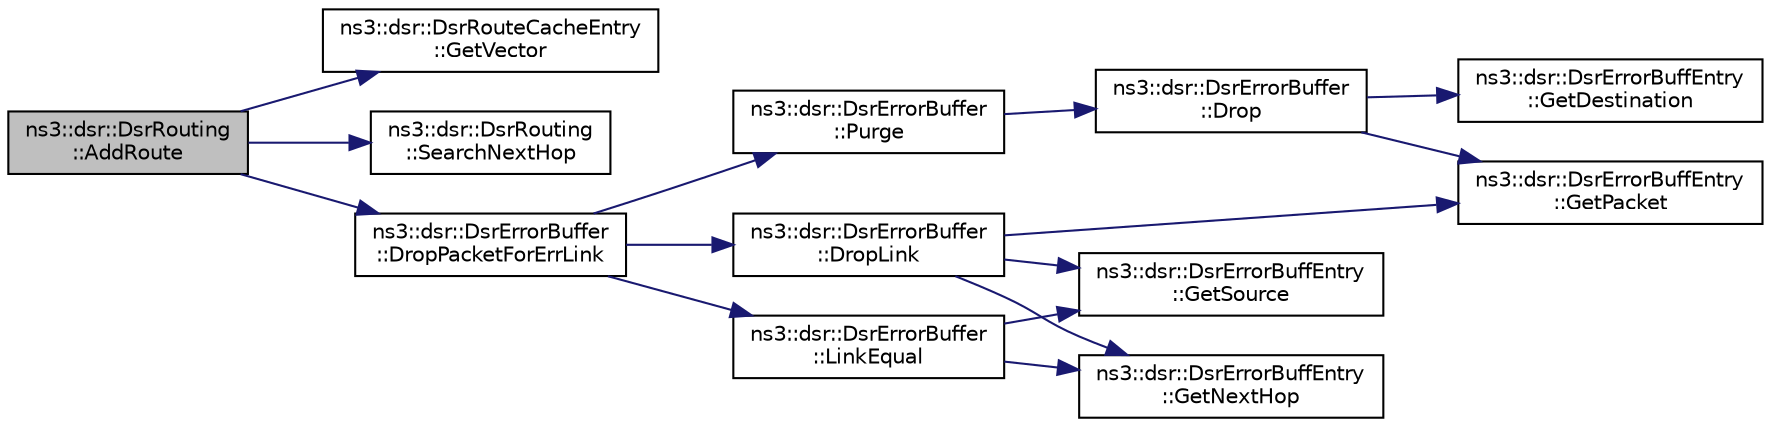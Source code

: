 digraph "ns3::dsr::DsrRouting::AddRoute"
{
  edge [fontname="Helvetica",fontsize="10",labelfontname="Helvetica",labelfontsize="10"];
  node [fontname="Helvetica",fontsize="10",shape=record];
  rankdir="LR";
  Node1 [label="ns3::dsr::DsrRouting\l::AddRoute",height=0.2,width=0.4,color="black", fillcolor="grey75", style="filled", fontcolor="black"];
  Node1 -> Node2 [color="midnightblue",fontsize="10",style="solid"];
  Node2 [label="ns3::dsr::DsrRouteCacheEntry\l::GetVector",height=0.2,width=0.4,color="black", fillcolor="white", style="filled",URL="$d3/d34/classns3_1_1dsr_1_1DsrRouteCacheEntry.html#ae4da0e5291ffddc5ea66df0a8085bb6c"];
  Node1 -> Node3 [color="midnightblue",fontsize="10",style="solid"];
  Node3 [label="ns3::dsr::DsrRouting\l::SearchNextHop",height=0.2,width=0.4,color="black", fillcolor="white", style="filled",URL="$df/d32/classns3_1_1dsr_1_1DsrRouting.html#aa1b16658c14499af76ca7dd69c034f22",tooltip="Get the next hop of the route. "];
  Node1 -> Node4 [color="midnightblue",fontsize="10",style="solid"];
  Node4 [label="ns3::dsr::DsrErrorBuffer\l::DropPacketForErrLink",height=0.2,width=0.4,color="black", fillcolor="white", style="filled",URL="$d3/db1/classns3_1_1dsr_1_1DsrErrorBuffer.html#a6fc7e8bf24bb1a17c7b5ba809e036584",tooltip="Remove all packets with the error link. "];
  Node4 -> Node5 [color="midnightblue",fontsize="10",style="solid"];
  Node5 [label="ns3::dsr::DsrErrorBuffer\l::Purge",height=0.2,width=0.4,color="black", fillcolor="white", style="filled",URL="$d3/db1/classns3_1_1dsr_1_1DsrErrorBuffer.html#af17a503d0ee7256061f4b09b7518293e",tooltip="Remove all expired entries. "];
  Node5 -> Node6 [color="midnightblue",fontsize="10",style="solid"];
  Node6 [label="ns3::dsr::DsrErrorBuffer\l::Drop",height=0.2,width=0.4,color="black", fillcolor="white", style="filled",URL="$d3/db1/classns3_1_1dsr_1_1DsrErrorBuffer.html#ae3d652471c13c24c6a333718c1b917a5",tooltip="Notify that packet is dropped from queue by timeout. "];
  Node6 -> Node7 [color="midnightblue",fontsize="10",style="solid"];
  Node7 [label="ns3::dsr::DsrErrorBuffEntry\l::GetPacket",height=0.2,width=0.4,color="black", fillcolor="white", style="filled",URL="$de/d8d/classns3_1_1dsr_1_1DsrErrorBuffEntry.html#af0960a1cc244125321b4aaeb54340137"];
  Node6 -> Node8 [color="midnightblue",fontsize="10",style="solid"];
  Node8 [label="ns3::dsr::DsrErrorBuffEntry\l::GetDestination",height=0.2,width=0.4,color="black", fillcolor="white", style="filled",URL="$de/d8d/classns3_1_1dsr_1_1DsrErrorBuffEntry.html#a1cb27ae68fd22d0e5f6f1fc53f174dba"];
  Node4 -> Node9 [color="midnightblue",fontsize="10",style="solid"];
  Node9 [label="ns3::dsr::DsrErrorBuffer\l::LinkEqual",height=0.2,width=0.4,color="black", fillcolor="white", style="filled",URL="$d3/db1/classns3_1_1dsr_1_1DsrErrorBuffer.html#a6684ddf33fc54acfef611fdd0d05ef30",tooltip="Check if the send buffer entry is the same or not. "];
  Node9 -> Node10 [color="midnightblue",fontsize="10",style="solid"];
  Node10 [label="ns3::dsr::DsrErrorBuffEntry\l::GetSource",height=0.2,width=0.4,color="black", fillcolor="white", style="filled",URL="$de/d8d/classns3_1_1dsr_1_1DsrErrorBuffEntry.html#a4080124792aa33137386cc149442420c"];
  Node9 -> Node11 [color="midnightblue",fontsize="10",style="solid"];
  Node11 [label="ns3::dsr::DsrErrorBuffEntry\l::GetNextHop",height=0.2,width=0.4,color="black", fillcolor="white", style="filled",URL="$de/d8d/classns3_1_1dsr_1_1DsrErrorBuffEntry.html#a0cf14adfe4b11134bd3386a9b3eb0ba3"];
  Node4 -> Node12 [color="midnightblue",fontsize="10",style="solid"];
  Node12 [label="ns3::dsr::DsrErrorBuffer\l::DropLink",height=0.2,width=0.4,color="black", fillcolor="white", style="filled",URL="$d3/db1/classns3_1_1dsr_1_1DsrErrorBuffer.html#a5407deb8e24589c4191714e190ff7497",tooltip="Notify that packet is dropped from queue by timeout. "];
  Node12 -> Node7 [color="midnightblue",fontsize="10",style="solid"];
  Node12 -> Node10 [color="midnightblue",fontsize="10",style="solid"];
  Node12 -> Node11 [color="midnightblue",fontsize="10",style="solid"];
}
